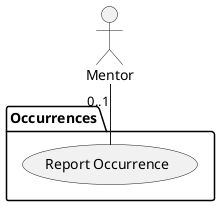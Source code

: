 @startuml Report Occurrence
package "Occurrences"{
(Report Occurrence)
}
actor :Mentor:
Mentor "0..1" -- (Report Occurrence)
@enduml

# Participating Actors

- Mentor (unless the Occurrence is being reported automatically; e.g., by MarkMentorAsAbsent or MarkMentorAsTardy)

# Preconditions

- The Mentor is authenticated

# Flow of Events

1. The Mentor clicks a "Report Occurrence" button
2. The system displays a form with the Occurrence Type, description, subject, date, and whether to submit the Occurrence anonymously
3. The Mentor fills out the fields
4. The Mentor clicks on a "Submit" button
5. The system displays a confirmation message

# Alternative Flow of Events

4a. The Mentor clicks a "Cancel" button
5a. The system prompts the Mentor if they are sure they want to discard the Occurrence
6a. The Mentor clicks a "Yes" button
7a. The system discards the Occurrence and displays a confirmation message
6b. The Mentor clicks a "No" button
7b. The system returns the Mentor to the form

@startuml Report Occurrence Object Model
class ReportOccurrence <<control>> {}
class ReportOccurrenceForm <<boundary>> {
  + subject: String
  + description: String
  + date: DateOnly
  + isAnonymous: Boolean
}
class Occurrence <<entity>> {
  + subject: String
  + description: String
  + date: DateOnly
  + isAnonymous: Boolean
}
ReportOccurrence --> ReportOccurrenceForm
ReportOccurrence --> Occurrence : Creates >
Occurrence --> "+ type" OccurrenceType
Occurrence --> "+ document" Mentor
@enduml